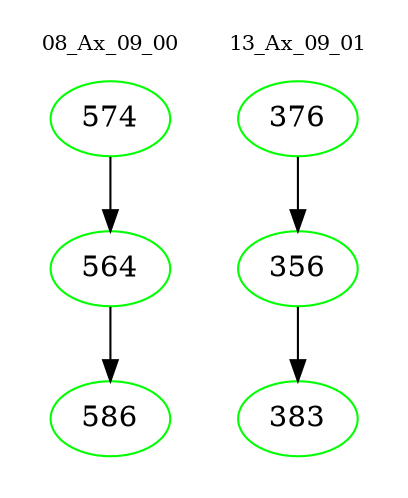 digraph{
subgraph cluster_0 {
color = white
label = "08_Ax_09_00";
fontsize=10;
T0_574 [label="574", color="green"]
T0_574 -> T0_564 [color="black"]
T0_564 [label="564", color="green"]
T0_564 -> T0_586 [color="black"]
T0_586 [label="586", color="green"]
}
subgraph cluster_1 {
color = white
label = "13_Ax_09_01";
fontsize=10;
T1_376 [label="376", color="green"]
T1_376 -> T1_356 [color="black"]
T1_356 [label="356", color="green"]
T1_356 -> T1_383 [color="black"]
T1_383 [label="383", color="green"]
}
}
